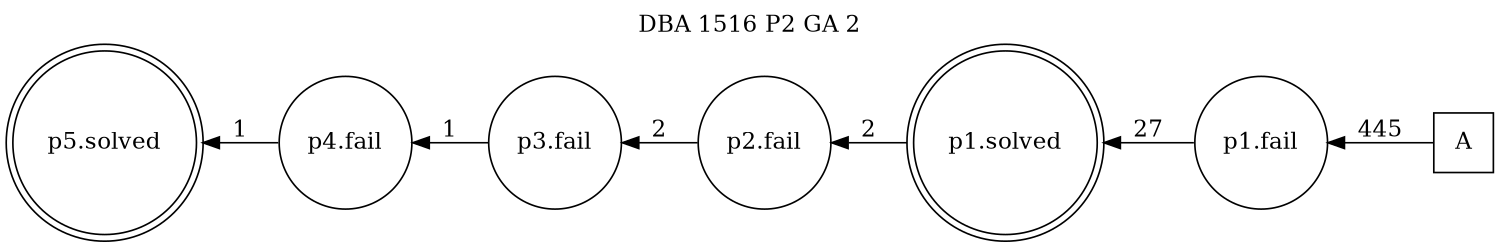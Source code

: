 digraph DBA_1516_P2_GA_2 {
labelloc="tl"
label= " DBA 1516 P2 GA 2 "
rankdir="RL";
graph [ size=" 10 , 10 !"]

"A" [shape="square" label="A"]
"p1.fail" [shape="circle" label="p1.fail"]
"p1.solved" [shape="doublecircle" label="p1.solved"]
"p2.fail" [shape="circle" label="p2.fail"]
"p3.fail" [shape="circle" label="p3.fail"]
"p4.fail" [shape="circle" label="p4.fail"]
"p5.solved" [shape="doublecircle" label="p5.solved"]
"A" -> "p1.fail" [ label=445]
"p1.fail" -> "p1.solved" [ label=27]
"p1.solved" -> "p2.fail" [ label=2]
"p2.fail" -> "p3.fail" [ label=2]
"p3.fail" -> "p4.fail" [ label=1]
"p4.fail" -> "p5.solved" [ label=1]
}
